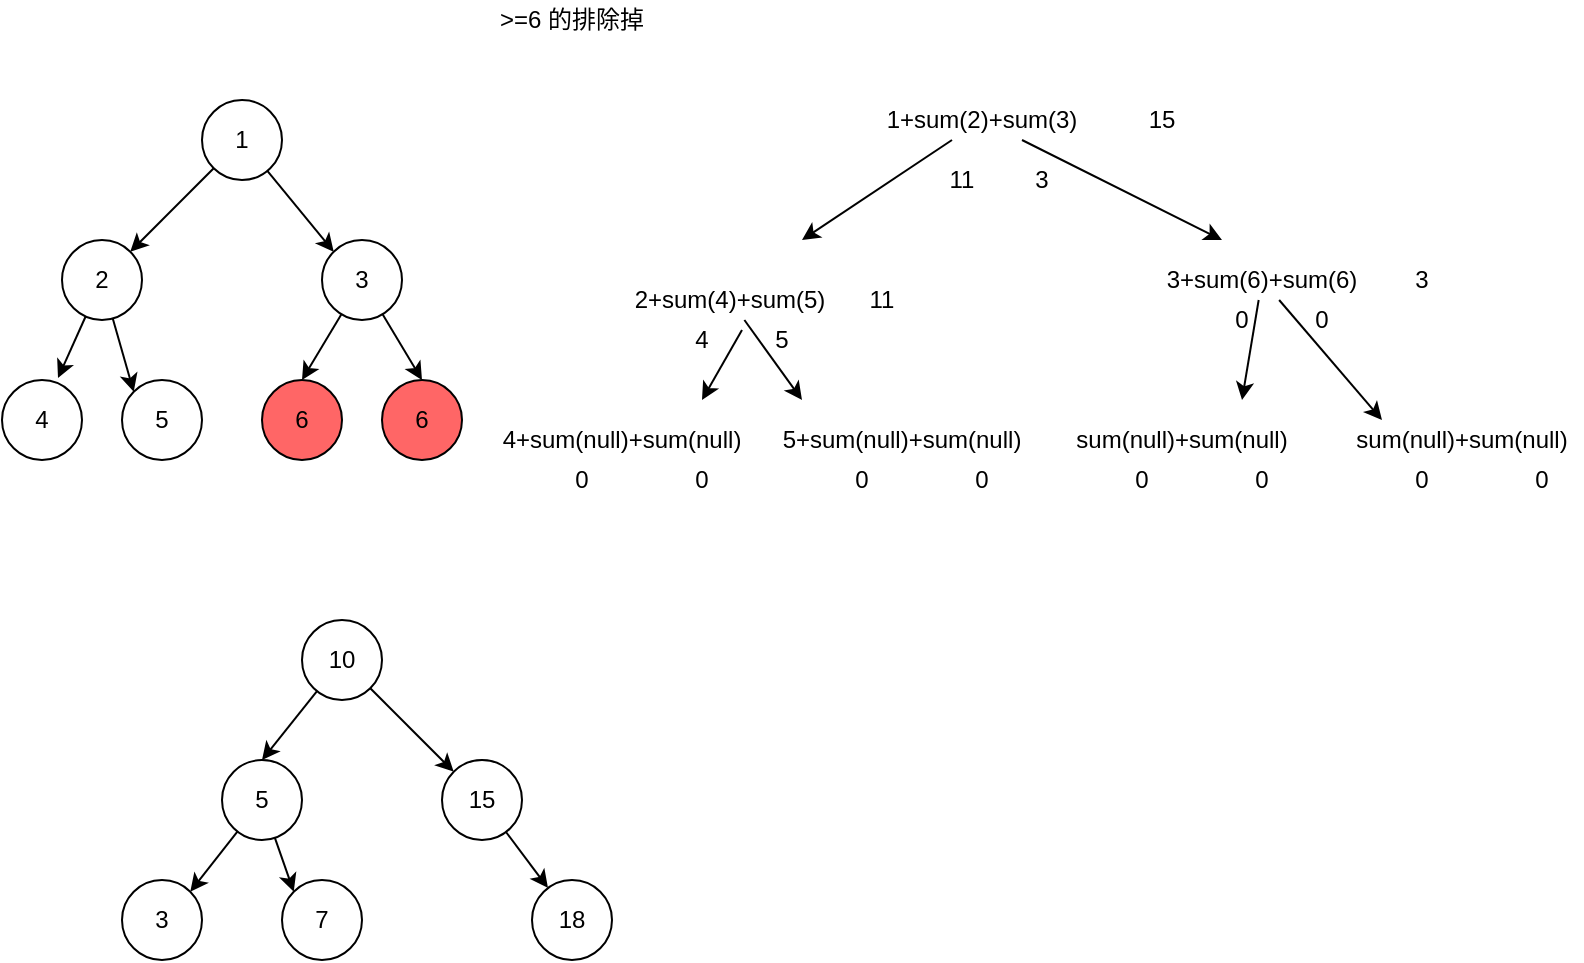 <mxfile version="13.10.0" type="github">
  <diagram id="UsyudornQrs_ZDPHdWFK" name="第 1 页">
    <mxGraphModel dx="868" dy="425" grid="1" gridSize="10" guides="1" tooltips="1" connect="1" arrows="1" fold="1" page="1" pageScale="1" pageWidth="827" pageHeight="1169" math="0" shadow="0">
      <root>
        <mxCell id="0" />
        <mxCell id="1" parent="0" />
        <mxCell id="M5opAzUFq0JdNA1LCO37-8" style="rounded=0;orthogonalLoop=1;jettySize=auto;html=1;entryX=1;entryY=0;entryDx=0;entryDy=0;" edge="1" parent="1" source="M5opAzUFq0JdNA1LCO37-1" target="M5opAzUFq0JdNA1LCO37-2">
          <mxGeometry relative="1" as="geometry" />
        </mxCell>
        <mxCell id="M5opAzUFq0JdNA1LCO37-9" style="edgeStyle=none;rounded=0;orthogonalLoop=1;jettySize=auto;html=1;entryX=0;entryY=0;entryDx=0;entryDy=0;" edge="1" parent="1" source="M5opAzUFq0JdNA1LCO37-1" target="M5opAzUFq0JdNA1LCO37-3">
          <mxGeometry relative="1" as="geometry" />
        </mxCell>
        <mxCell id="M5opAzUFq0JdNA1LCO37-1" value="1" style="ellipse;whiteSpace=wrap;html=1;aspect=fixed;" vertex="1" parent="1">
          <mxGeometry x="170" y="90" width="40" height="40" as="geometry" />
        </mxCell>
        <mxCell id="M5opAzUFq0JdNA1LCO37-10" style="edgeStyle=none;rounded=0;orthogonalLoop=1;jettySize=auto;html=1;entryX=0.7;entryY=-0.025;entryDx=0;entryDy=0;entryPerimeter=0;" edge="1" parent="1" source="M5opAzUFq0JdNA1LCO37-2" target="M5opAzUFq0JdNA1LCO37-4">
          <mxGeometry relative="1" as="geometry" />
        </mxCell>
        <mxCell id="M5opAzUFq0JdNA1LCO37-11" style="edgeStyle=none;rounded=0;orthogonalLoop=1;jettySize=auto;html=1;entryX=0;entryY=0;entryDx=0;entryDy=0;" edge="1" parent="1" source="M5opAzUFq0JdNA1LCO37-2" target="M5opAzUFq0JdNA1LCO37-5">
          <mxGeometry relative="1" as="geometry" />
        </mxCell>
        <mxCell id="M5opAzUFq0JdNA1LCO37-2" value="2" style="ellipse;whiteSpace=wrap;html=1;aspect=fixed;" vertex="1" parent="1">
          <mxGeometry x="100" y="160" width="40" height="40" as="geometry" />
        </mxCell>
        <mxCell id="M5opAzUFq0JdNA1LCO37-12" style="edgeStyle=none;rounded=0;orthogonalLoop=1;jettySize=auto;html=1;entryX=0.5;entryY=0;entryDx=0;entryDy=0;" edge="1" parent="1" source="M5opAzUFq0JdNA1LCO37-3" target="M5opAzUFq0JdNA1LCO37-6">
          <mxGeometry relative="1" as="geometry" />
        </mxCell>
        <mxCell id="M5opAzUFq0JdNA1LCO37-13" style="edgeStyle=none;rounded=0;orthogonalLoop=1;jettySize=auto;html=1;entryX=0.5;entryY=0;entryDx=0;entryDy=0;" edge="1" parent="1" source="M5opAzUFq0JdNA1LCO37-3" target="M5opAzUFq0JdNA1LCO37-7">
          <mxGeometry relative="1" as="geometry" />
        </mxCell>
        <mxCell id="M5opAzUFq0JdNA1LCO37-3" value="3" style="ellipse;whiteSpace=wrap;html=1;aspect=fixed;" vertex="1" parent="1">
          <mxGeometry x="230" y="160" width="40" height="40" as="geometry" />
        </mxCell>
        <mxCell id="M5opAzUFq0JdNA1LCO37-4" value="4" style="ellipse;whiteSpace=wrap;html=1;aspect=fixed;" vertex="1" parent="1">
          <mxGeometry x="70" y="230" width="40" height="40" as="geometry" />
        </mxCell>
        <mxCell id="M5opAzUFq0JdNA1LCO37-5" value="5" style="ellipse;whiteSpace=wrap;html=1;aspect=fixed;" vertex="1" parent="1">
          <mxGeometry x="130" y="230" width="40" height="40" as="geometry" />
        </mxCell>
        <mxCell id="M5opAzUFq0JdNA1LCO37-6" value="6" style="ellipse;whiteSpace=wrap;html=1;aspect=fixed;fillColor=#FF6666;" vertex="1" parent="1">
          <mxGeometry x="200" y="230" width="40" height="40" as="geometry" />
        </mxCell>
        <mxCell id="M5opAzUFq0JdNA1LCO37-7" value="6" style="ellipse;whiteSpace=wrap;html=1;aspect=fixed;fillColor=#FF6666;" vertex="1" parent="1">
          <mxGeometry x="260" y="230" width="40" height="40" as="geometry" />
        </mxCell>
        <mxCell id="M5opAzUFq0JdNA1LCO37-39" style="edgeStyle=none;rounded=0;orthogonalLoop=1;jettySize=auto;html=1;" edge="1" parent="1" source="M5opAzUFq0JdNA1LCO37-14">
          <mxGeometry relative="1" as="geometry">
            <mxPoint x="470" y="160" as="targetPoint" />
          </mxGeometry>
        </mxCell>
        <mxCell id="M5opAzUFq0JdNA1LCO37-40" style="edgeStyle=none;rounded=0;orthogonalLoop=1;jettySize=auto;html=1;" edge="1" parent="1" source="M5opAzUFq0JdNA1LCO37-14">
          <mxGeometry relative="1" as="geometry">
            <mxPoint x="680" y="160" as="targetPoint" />
          </mxGeometry>
        </mxCell>
        <mxCell id="M5opAzUFq0JdNA1LCO37-14" value="1+sum(2)+sum(3)" style="text;html=1;strokeColor=none;fillColor=none;align=center;verticalAlign=middle;whiteSpace=wrap;rounded=0;" vertex="1" parent="1">
          <mxGeometry x="540" y="90" width="40" height="20" as="geometry" />
        </mxCell>
        <mxCell id="M5opAzUFq0JdNA1LCO37-42" style="edgeStyle=none;rounded=0;orthogonalLoop=1;jettySize=auto;html=1;" edge="1" parent="1" source="M5opAzUFq0JdNA1LCO37-15">
          <mxGeometry relative="1" as="geometry">
            <mxPoint x="470" y="240" as="targetPoint" />
          </mxGeometry>
        </mxCell>
        <mxCell id="M5opAzUFq0JdNA1LCO37-15" value="2+sum(4)+sum(5)" style="text;html=1;strokeColor=none;fillColor=none;align=center;verticalAlign=middle;whiteSpace=wrap;rounded=0;" vertex="1" parent="1">
          <mxGeometry x="414" y="180" width="40" height="20" as="geometry" />
        </mxCell>
        <mxCell id="M5opAzUFq0JdNA1LCO37-16" value="&amp;gt;=6 的排除掉" style="text;html=1;strokeColor=none;fillColor=none;align=center;verticalAlign=middle;whiteSpace=wrap;rounded=0;" vertex="1" parent="1">
          <mxGeometry x="310" y="40" width="90" height="20" as="geometry" />
        </mxCell>
        <mxCell id="M5opAzUFq0JdNA1LCO37-17" value="4+sum(null)+sum(null)" style="text;html=1;strokeColor=none;fillColor=none;align=center;verticalAlign=middle;whiteSpace=wrap;rounded=0;" vertex="1" parent="1">
          <mxGeometry x="360" y="250" width="40" height="20" as="geometry" />
        </mxCell>
        <mxCell id="M5opAzUFq0JdNA1LCO37-18" value="0" style="text;html=1;strokeColor=none;fillColor=none;align=center;verticalAlign=middle;whiteSpace=wrap;rounded=0;" vertex="1" parent="1">
          <mxGeometry x="340" y="270" width="40" height="20" as="geometry" />
        </mxCell>
        <mxCell id="M5opAzUFq0JdNA1LCO37-19" value="0" style="text;html=1;strokeColor=none;fillColor=none;align=center;verticalAlign=middle;whiteSpace=wrap;rounded=0;" vertex="1" parent="1">
          <mxGeometry x="400" y="270" width="40" height="20" as="geometry" />
        </mxCell>
        <mxCell id="M5opAzUFq0JdNA1LCO37-20" value="5+sum(null)+sum(null)" style="text;html=1;strokeColor=none;fillColor=none;align=center;verticalAlign=middle;whiteSpace=wrap;rounded=0;" vertex="1" parent="1">
          <mxGeometry x="500" y="250" width="40" height="20" as="geometry" />
        </mxCell>
        <mxCell id="M5opAzUFq0JdNA1LCO37-21" value="0" style="text;html=1;strokeColor=none;fillColor=none;align=center;verticalAlign=middle;whiteSpace=wrap;rounded=0;" vertex="1" parent="1">
          <mxGeometry x="480" y="270" width="40" height="20" as="geometry" />
        </mxCell>
        <mxCell id="M5opAzUFq0JdNA1LCO37-22" value="0" style="text;html=1;strokeColor=none;fillColor=none;align=center;verticalAlign=middle;whiteSpace=wrap;rounded=0;" vertex="1" parent="1">
          <mxGeometry x="540" y="270" width="40" height="20" as="geometry" />
        </mxCell>
        <mxCell id="M5opAzUFq0JdNA1LCO37-23" value="sum(null)+sum(null)" style="text;html=1;strokeColor=none;fillColor=none;align=center;verticalAlign=middle;whiteSpace=wrap;rounded=0;" vertex="1" parent="1">
          <mxGeometry x="640" y="250" width="40" height="20" as="geometry" />
        </mxCell>
        <mxCell id="M5opAzUFq0JdNA1LCO37-24" value="0" style="text;html=1;strokeColor=none;fillColor=none;align=center;verticalAlign=middle;whiteSpace=wrap;rounded=0;" vertex="1" parent="1">
          <mxGeometry x="620" y="270" width="40" height="20" as="geometry" />
        </mxCell>
        <mxCell id="M5opAzUFq0JdNA1LCO37-25" value="0" style="text;html=1;strokeColor=none;fillColor=none;align=center;verticalAlign=middle;whiteSpace=wrap;rounded=0;" vertex="1" parent="1">
          <mxGeometry x="680" y="270" width="40" height="20" as="geometry" />
        </mxCell>
        <mxCell id="M5opAzUFq0JdNA1LCO37-26" value="sum(null)+sum(null)" style="text;html=1;strokeColor=none;fillColor=none;align=center;verticalAlign=middle;whiteSpace=wrap;rounded=0;" vertex="1" parent="1">
          <mxGeometry x="780" y="250" width="40" height="20" as="geometry" />
        </mxCell>
        <mxCell id="M5opAzUFq0JdNA1LCO37-27" value="0" style="text;html=1;strokeColor=none;fillColor=none;align=center;verticalAlign=middle;whiteSpace=wrap;rounded=0;" vertex="1" parent="1">
          <mxGeometry x="760" y="270" width="40" height="20" as="geometry" />
        </mxCell>
        <mxCell id="M5opAzUFq0JdNA1LCO37-28" value="0" style="text;html=1;strokeColor=none;fillColor=none;align=center;verticalAlign=middle;whiteSpace=wrap;rounded=0;" vertex="1" parent="1">
          <mxGeometry x="820" y="270" width="40" height="20" as="geometry" />
        </mxCell>
        <mxCell id="M5opAzUFq0JdNA1LCO37-43" style="edgeStyle=none;rounded=0;orthogonalLoop=1;jettySize=auto;html=1;" edge="1" parent="1" source="M5opAzUFq0JdNA1LCO37-32">
          <mxGeometry relative="1" as="geometry">
            <mxPoint x="690" y="240" as="targetPoint" />
          </mxGeometry>
        </mxCell>
        <mxCell id="M5opAzUFq0JdNA1LCO37-44" style="edgeStyle=none;rounded=0;orthogonalLoop=1;jettySize=auto;html=1;" edge="1" parent="1" source="M5opAzUFq0JdNA1LCO37-32">
          <mxGeometry relative="1" as="geometry">
            <mxPoint x="760" y="250" as="targetPoint" />
          </mxGeometry>
        </mxCell>
        <mxCell id="M5opAzUFq0JdNA1LCO37-32" value="3+sum(6)+sum(6)" style="text;html=1;strokeColor=none;fillColor=none;align=center;verticalAlign=middle;whiteSpace=wrap;rounded=0;" vertex="1" parent="1">
          <mxGeometry x="680" y="170" width="40" height="20" as="geometry" />
        </mxCell>
        <mxCell id="M5opAzUFq0JdNA1LCO37-33" value="4" style="text;html=1;strokeColor=none;fillColor=none;align=center;verticalAlign=middle;whiteSpace=wrap;rounded=0;" vertex="1" parent="1">
          <mxGeometry x="400" y="200" width="40" height="20" as="geometry" />
        </mxCell>
        <mxCell id="M5opAzUFq0JdNA1LCO37-41" style="edgeStyle=none;rounded=0;orthogonalLoop=1;jettySize=auto;html=1;exitX=0;exitY=0.25;exitDx=0;exitDy=0;" edge="1" parent="1" source="M5opAzUFq0JdNA1LCO37-34">
          <mxGeometry relative="1" as="geometry">
            <mxPoint x="420" y="240" as="targetPoint" />
          </mxGeometry>
        </mxCell>
        <mxCell id="M5opAzUFq0JdNA1LCO37-34" value="5" style="text;html=1;strokeColor=none;fillColor=none;align=center;verticalAlign=middle;whiteSpace=wrap;rounded=0;" vertex="1" parent="1">
          <mxGeometry x="440" y="200" width="40" height="20" as="geometry" />
        </mxCell>
        <mxCell id="M5opAzUFq0JdNA1LCO37-35" value="0" style="text;html=1;strokeColor=none;fillColor=none;align=center;verticalAlign=middle;whiteSpace=wrap;rounded=0;" vertex="1" parent="1">
          <mxGeometry x="670" y="190" width="40" height="20" as="geometry" />
        </mxCell>
        <mxCell id="M5opAzUFq0JdNA1LCO37-36" value="0" style="text;html=1;strokeColor=none;fillColor=none;align=center;verticalAlign=middle;whiteSpace=wrap;rounded=0;" vertex="1" parent="1">
          <mxGeometry x="710" y="190" width="40" height="20" as="geometry" />
        </mxCell>
        <mxCell id="M5opAzUFq0JdNA1LCO37-37" value="11" style="text;html=1;strokeColor=none;fillColor=none;align=center;verticalAlign=middle;whiteSpace=wrap;rounded=0;" vertex="1" parent="1">
          <mxGeometry x="490" y="180" width="40" height="20" as="geometry" />
        </mxCell>
        <mxCell id="M5opAzUFq0JdNA1LCO37-38" value="3" style="text;html=1;strokeColor=none;fillColor=none;align=center;verticalAlign=middle;whiteSpace=wrap;rounded=0;" vertex="1" parent="1">
          <mxGeometry x="760" y="170" width="40" height="20" as="geometry" />
        </mxCell>
        <mxCell id="M5opAzUFq0JdNA1LCO37-45" value="11" style="text;html=1;strokeColor=none;fillColor=none;align=center;verticalAlign=middle;whiteSpace=wrap;rounded=0;" vertex="1" parent="1">
          <mxGeometry x="530" y="120" width="40" height="20" as="geometry" />
        </mxCell>
        <mxCell id="M5opAzUFq0JdNA1LCO37-47" value="3" style="text;html=1;strokeColor=none;fillColor=none;align=center;verticalAlign=middle;whiteSpace=wrap;rounded=0;" vertex="1" parent="1">
          <mxGeometry x="570" y="120" width="40" height="20" as="geometry" />
        </mxCell>
        <mxCell id="M5opAzUFq0JdNA1LCO37-48" value="15" style="text;html=1;strokeColor=none;fillColor=none;align=center;verticalAlign=middle;whiteSpace=wrap;rounded=0;" vertex="1" parent="1">
          <mxGeometry x="630" y="90" width="40" height="20" as="geometry" />
        </mxCell>
        <mxCell id="M5opAzUFq0JdNA1LCO37-55" style="edgeStyle=none;rounded=0;orthogonalLoop=1;jettySize=auto;html=1;entryX=0;entryY=0;entryDx=0;entryDy=0;" edge="1" parent="1" source="M5opAzUFq0JdNA1LCO37-49" target="M5opAzUFq0JdNA1LCO37-53">
          <mxGeometry relative="1" as="geometry" />
        </mxCell>
        <mxCell id="M5opAzUFq0JdNA1LCO37-57" style="edgeStyle=none;rounded=0;orthogonalLoop=1;jettySize=auto;html=1;entryX=0.5;entryY=0;entryDx=0;entryDy=0;" edge="1" parent="1" source="M5opAzUFq0JdNA1LCO37-49" target="M5opAzUFq0JdNA1LCO37-52">
          <mxGeometry relative="1" as="geometry" />
        </mxCell>
        <mxCell id="M5opAzUFq0JdNA1LCO37-49" value="10" style="ellipse;whiteSpace=wrap;html=1;aspect=fixed;" vertex="1" parent="1">
          <mxGeometry x="220" y="350" width="40" height="40" as="geometry" />
        </mxCell>
        <mxCell id="M5opAzUFq0JdNA1LCO37-50" value="3" style="ellipse;whiteSpace=wrap;html=1;aspect=fixed;" vertex="1" parent="1">
          <mxGeometry x="130" y="480" width="40" height="40" as="geometry" />
        </mxCell>
        <mxCell id="M5opAzUFq0JdNA1LCO37-51" value="7" style="ellipse;whiteSpace=wrap;html=1;aspect=fixed;" vertex="1" parent="1">
          <mxGeometry x="210" y="480" width="40" height="40" as="geometry" />
        </mxCell>
        <mxCell id="M5opAzUFq0JdNA1LCO37-58" style="edgeStyle=none;rounded=0;orthogonalLoop=1;jettySize=auto;html=1;entryX=1;entryY=0;entryDx=0;entryDy=0;" edge="1" parent="1" source="M5opAzUFq0JdNA1LCO37-52" target="M5opAzUFq0JdNA1LCO37-50">
          <mxGeometry relative="1" as="geometry" />
        </mxCell>
        <mxCell id="M5opAzUFq0JdNA1LCO37-59" style="edgeStyle=none;rounded=0;orthogonalLoop=1;jettySize=auto;html=1;entryX=0;entryY=0;entryDx=0;entryDy=0;" edge="1" parent="1" source="M5opAzUFq0JdNA1LCO37-52" target="M5opAzUFq0JdNA1LCO37-51">
          <mxGeometry relative="1" as="geometry" />
        </mxCell>
        <mxCell id="M5opAzUFq0JdNA1LCO37-52" value="5" style="ellipse;whiteSpace=wrap;html=1;aspect=fixed;" vertex="1" parent="1">
          <mxGeometry x="180" y="420" width="40" height="40" as="geometry" />
        </mxCell>
        <mxCell id="M5opAzUFq0JdNA1LCO37-56" style="edgeStyle=none;rounded=0;orthogonalLoop=1;jettySize=auto;html=1;" edge="1" parent="1" source="M5opAzUFq0JdNA1LCO37-53" target="M5opAzUFq0JdNA1LCO37-54">
          <mxGeometry relative="1" as="geometry" />
        </mxCell>
        <mxCell id="M5opAzUFq0JdNA1LCO37-53" value="15" style="ellipse;whiteSpace=wrap;html=1;aspect=fixed;" vertex="1" parent="1">
          <mxGeometry x="290" y="420" width="40" height="40" as="geometry" />
        </mxCell>
        <mxCell id="M5opAzUFq0JdNA1LCO37-54" value="18" style="ellipse;whiteSpace=wrap;html=1;aspect=fixed;" vertex="1" parent="1">
          <mxGeometry x="335" y="480" width="40" height="40" as="geometry" />
        </mxCell>
      </root>
    </mxGraphModel>
  </diagram>
</mxfile>

